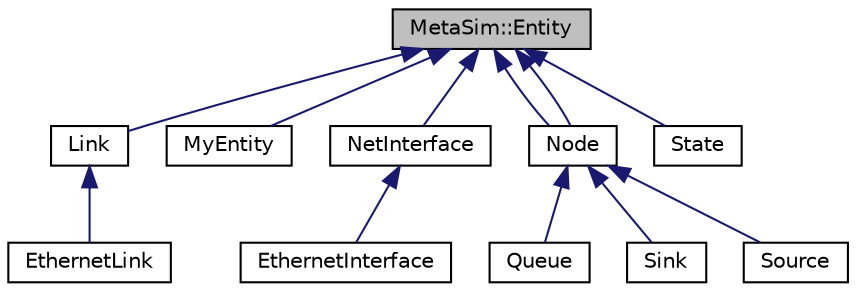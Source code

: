 digraph "MetaSim::Entity"
{
  edge [fontname="Helvetica",fontsize="10",labelfontname="Helvetica",labelfontsize="10"];
  node [fontname="Helvetica",fontsize="10",shape=record];
  Node1 [label="MetaSim::Entity",height=0.2,width=0.4,color="black", fillcolor="grey75", style="filled", fontcolor="black"];
  Node1 -> Node2 [dir="back",color="midnightblue",fontsize="10",style="solid",fontname="Helvetica"];
  Node2 [label="Link",height=0.2,width=0.4,color="black", fillcolor="white", style="filled",URL="$d5/d19/classLink.html"];
  Node2 -> Node3 [dir="back",color="midnightblue",fontsize="10",style="solid",fontname="Helvetica"];
  Node3 [label="EthernetLink",height=0.2,width=0.4,color="black", fillcolor="white", style="filled",URL="$d6/d61/classEthernetLink.html"];
  Node1 -> Node4 [dir="back",color="midnightblue",fontsize="10",style="solid",fontname="Helvetica"];
  Node4 [label="MyEntity",height=0.2,width=0.4,color="black", fillcolor="white", style="filled",URL="$d0/def/classMyEntity.html"];
  Node1 -> Node5 [dir="back",color="midnightblue",fontsize="10",style="solid",fontname="Helvetica"];
  Node5 [label="NetInterface",height=0.2,width=0.4,color="black", fillcolor="white", style="filled",URL="$d9/d91/classNetInterface.html"];
  Node5 -> Node6 [dir="back",color="midnightblue",fontsize="10",style="solid",fontname="Helvetica"];
  Node6 [label="EthernetInterface",height=0.2,width=0.4,color="black", fillcolor="white", style="filled",URL="$dc/d96/classEthernetInterface.html"];
  Node1 -> Node7 [dir="back",color="midnightblue",fontsize="10",style="solid",fontname="Helvetica"];
  Node7 [label="Node",height=0.2,width=0.4,color="black", fillcolor="white", style="filled",URL="$df/dd0/classNode.html"];
  Node7 -> Node8 [dir="back",color="midnightblue",fontsize="10",style="solid",fontname="Helvetica"];
  Node8 [label="Queue",height=0.2,width=0.4,color="black", fillcolor="white", style="filled",URL="$d7/d56/classQueue.html"];
  Node7 -> Node9 [dir="back",color="midnightblue",fontsize="10",style="solid",fontname="Helvetica"];
  Node9 [label="Sink",height=0.2,width=0.4,color="black", fillcolor="white", style="filled",URL="$dd/d8e/classSink.html"];
  Node7 -> Node10 [dir="back",color="midnightblue",fontsize="10",style="solid",fontname="Helvetica"];
  Node10 [label="Source",height=0.2,width=0.4,color="black", fillcolor="white", style="filled",URL="$d6/d2e/classSource.html"];
  Node1 -> Node7 [dir="back",color="midnightblue",fontsize="10",style="solid",fontname="Helvetica"];
  Node1 -> Node11 [dir="back",color="midnightblue",fontsize="10",style="solid",fontname="Helvetica"];
  Node11 [label="State",height=0.2,width=0.4,color="black", fillcolor="white", style="filled",URL="$d7/d97/classState.html"];
}
